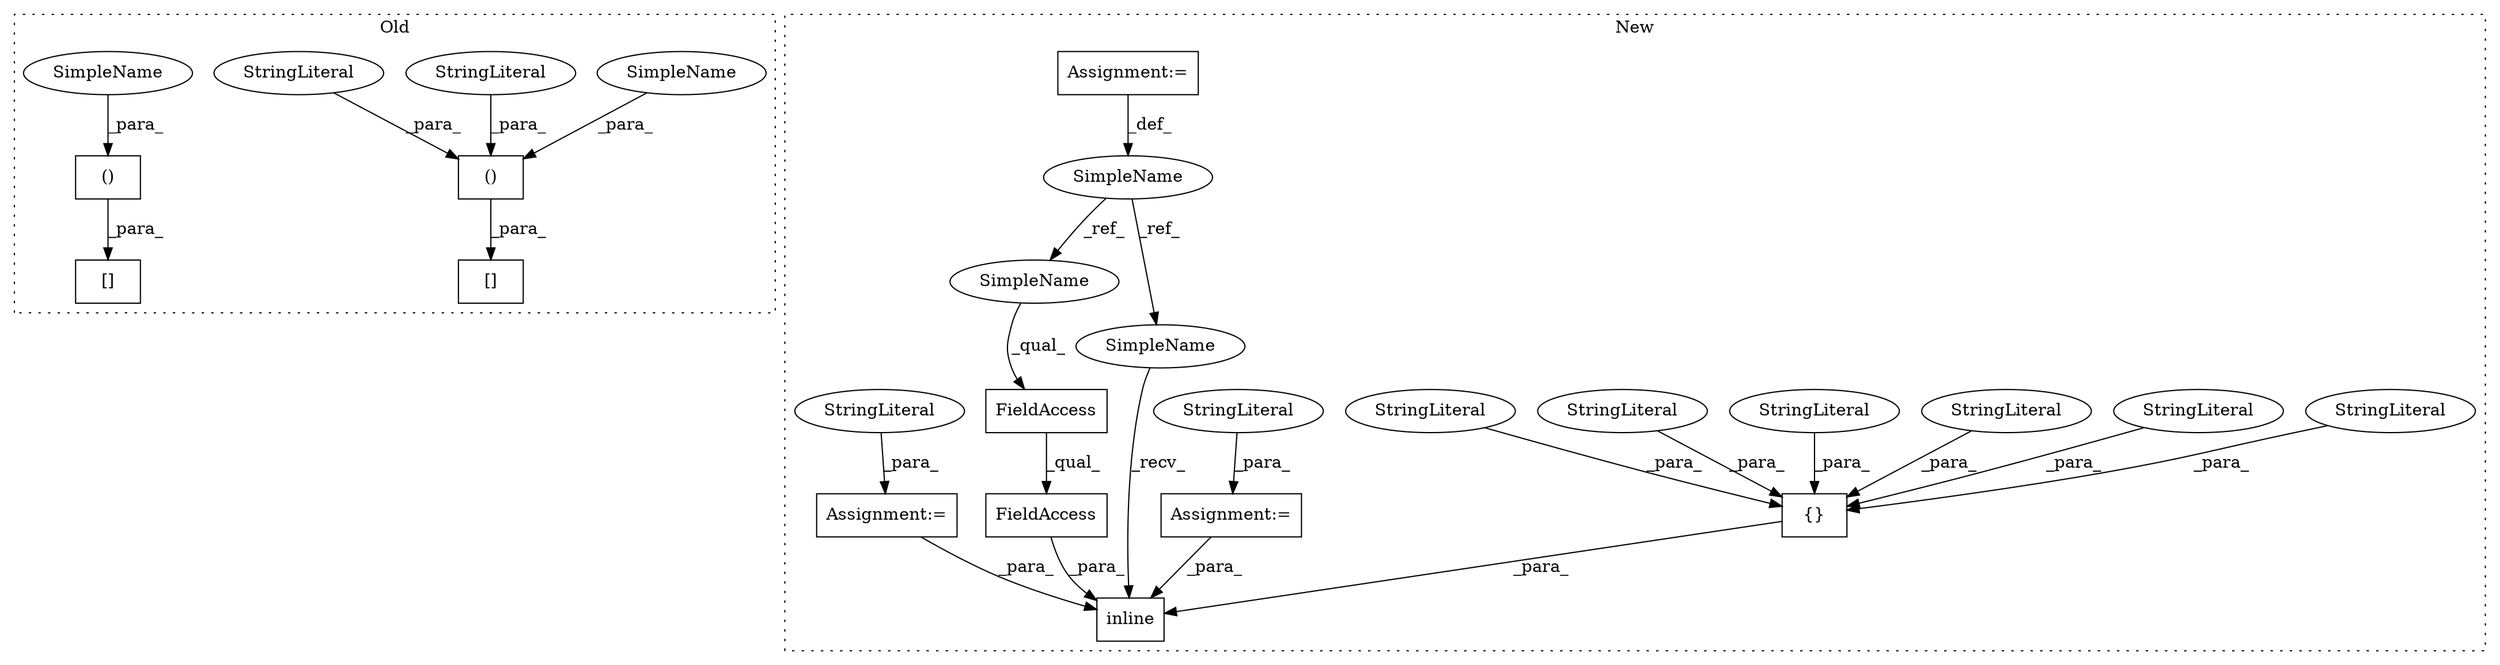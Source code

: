 digraph G {
subgraph cluster0 {
1 [label="()" a="106" s="7030" l="91" shape="box"];
3 [label="()" a="106" s="6898" l="91" shape="box"];
13 [label="[]" a="2" s="6884,6989" l="14,2" shape="box"];
17 [label="StringLiteral" a="45" s="7076" l="16" shape="ellipse"];
18 [label="[]" a="2" s="7012,7121" l="18,2" shape="box"];
19 [label="StringLiteral" a="45" s="7030" l="16" shape="ellipse"];
23 [label="SimpleName" a="42" s="6898" l="4" shape="ellipse"];
24 [label="SimpleName" a="42" s="7059" l="4" shape="ellipse"];
label = "Old";
style="dotted";
}
subgraph cluster1 {
2 [label="inline" a="32" s="8804,8938" l="7,1" shape="box"];
4 [label="{}" a="4" s="8862,8900" l="1,1" shape="box"];
5 [label="StringLiteral" a="45" s="8881" l="8" shape="ellipse"];
6 [label="StringLiteral" a="45" s="8867" l="3" shape="ellipse"];
7 [label="StringLiteral" a="45" s="8875" l="5" shape="ellipse"];
8 [label="StringLiteral" a="45" s="8871" l="3" shape="ellipse"];
9 [label="StringLiteral" a="45" s="8890" l="10" shape="ellipse"];
10 [label="StringLiteral" a="45" s="8863" l="3" shape="ellipse"];
11 [label="Assignment:=" a="7" s="8468" l="1" shape="box"];
12 [label="StringLiteral" a="45" s="8469" l="65" shape="ellipse"];
14 [label="FieldAccess" a="22" s="8902" l="22" shape="box"];
15 [label="FieldAccess" a="22" s="8902" l="16" shape="box"];
16 [label="SimpleName" a="42" s="8031" l="5" shape="ellipse"];
20 [label="Assignment:=" a="7" s="8031" l="5" shape="box"];
21 [label="Assignment:=" a="7" s="8123" l="1" shape="box"];
22 [label="StringLiteral" a="45" s="8124" l="326" shape="ellipse"];
25 [label="SimpleName" a="42" s="8902" l="5" shape="ellipse"];
26 [label="SimpleName" a="42" s="8798" l="5" shape="ellipse"];
label = "New";
style="dotted";
}
1 -> 18 [label="_para_"];
3 -> 13 [label="_para_"];
4 -> 2 [label="_para_"];
5 -> 4 [label="_para_"];
6 -> 4 [label="_para_"];
7 -> 4 [label="_para_"];
8 -> 4 [label="_para_"];
9 -> 4 [label="_para_"];
10 -> 4 [label="_para_"];
11 -> 2 [label="_para_"];
12 -> 11 [label="_para_"];
14 -> 2 [label="_para_"];
15 -> 14 [label="_qual_"];
16 -> 26 [label="_ref_"];
16 -> 25 [label="_ref_"];
17 -> 1 [label="_para_"];
19 -> 1 [label="_para_"];
20 -> 16 [label="_def_"];
21 -> 2 [label="_para_"];
22 -> 21 [label="_para_"];
23 -> 3 [label="_para_"];
24 -> 1 [label="_para_"];
25 -> 15 [label="_qual_"];
26 -> 2 [label="_recv_"];
}